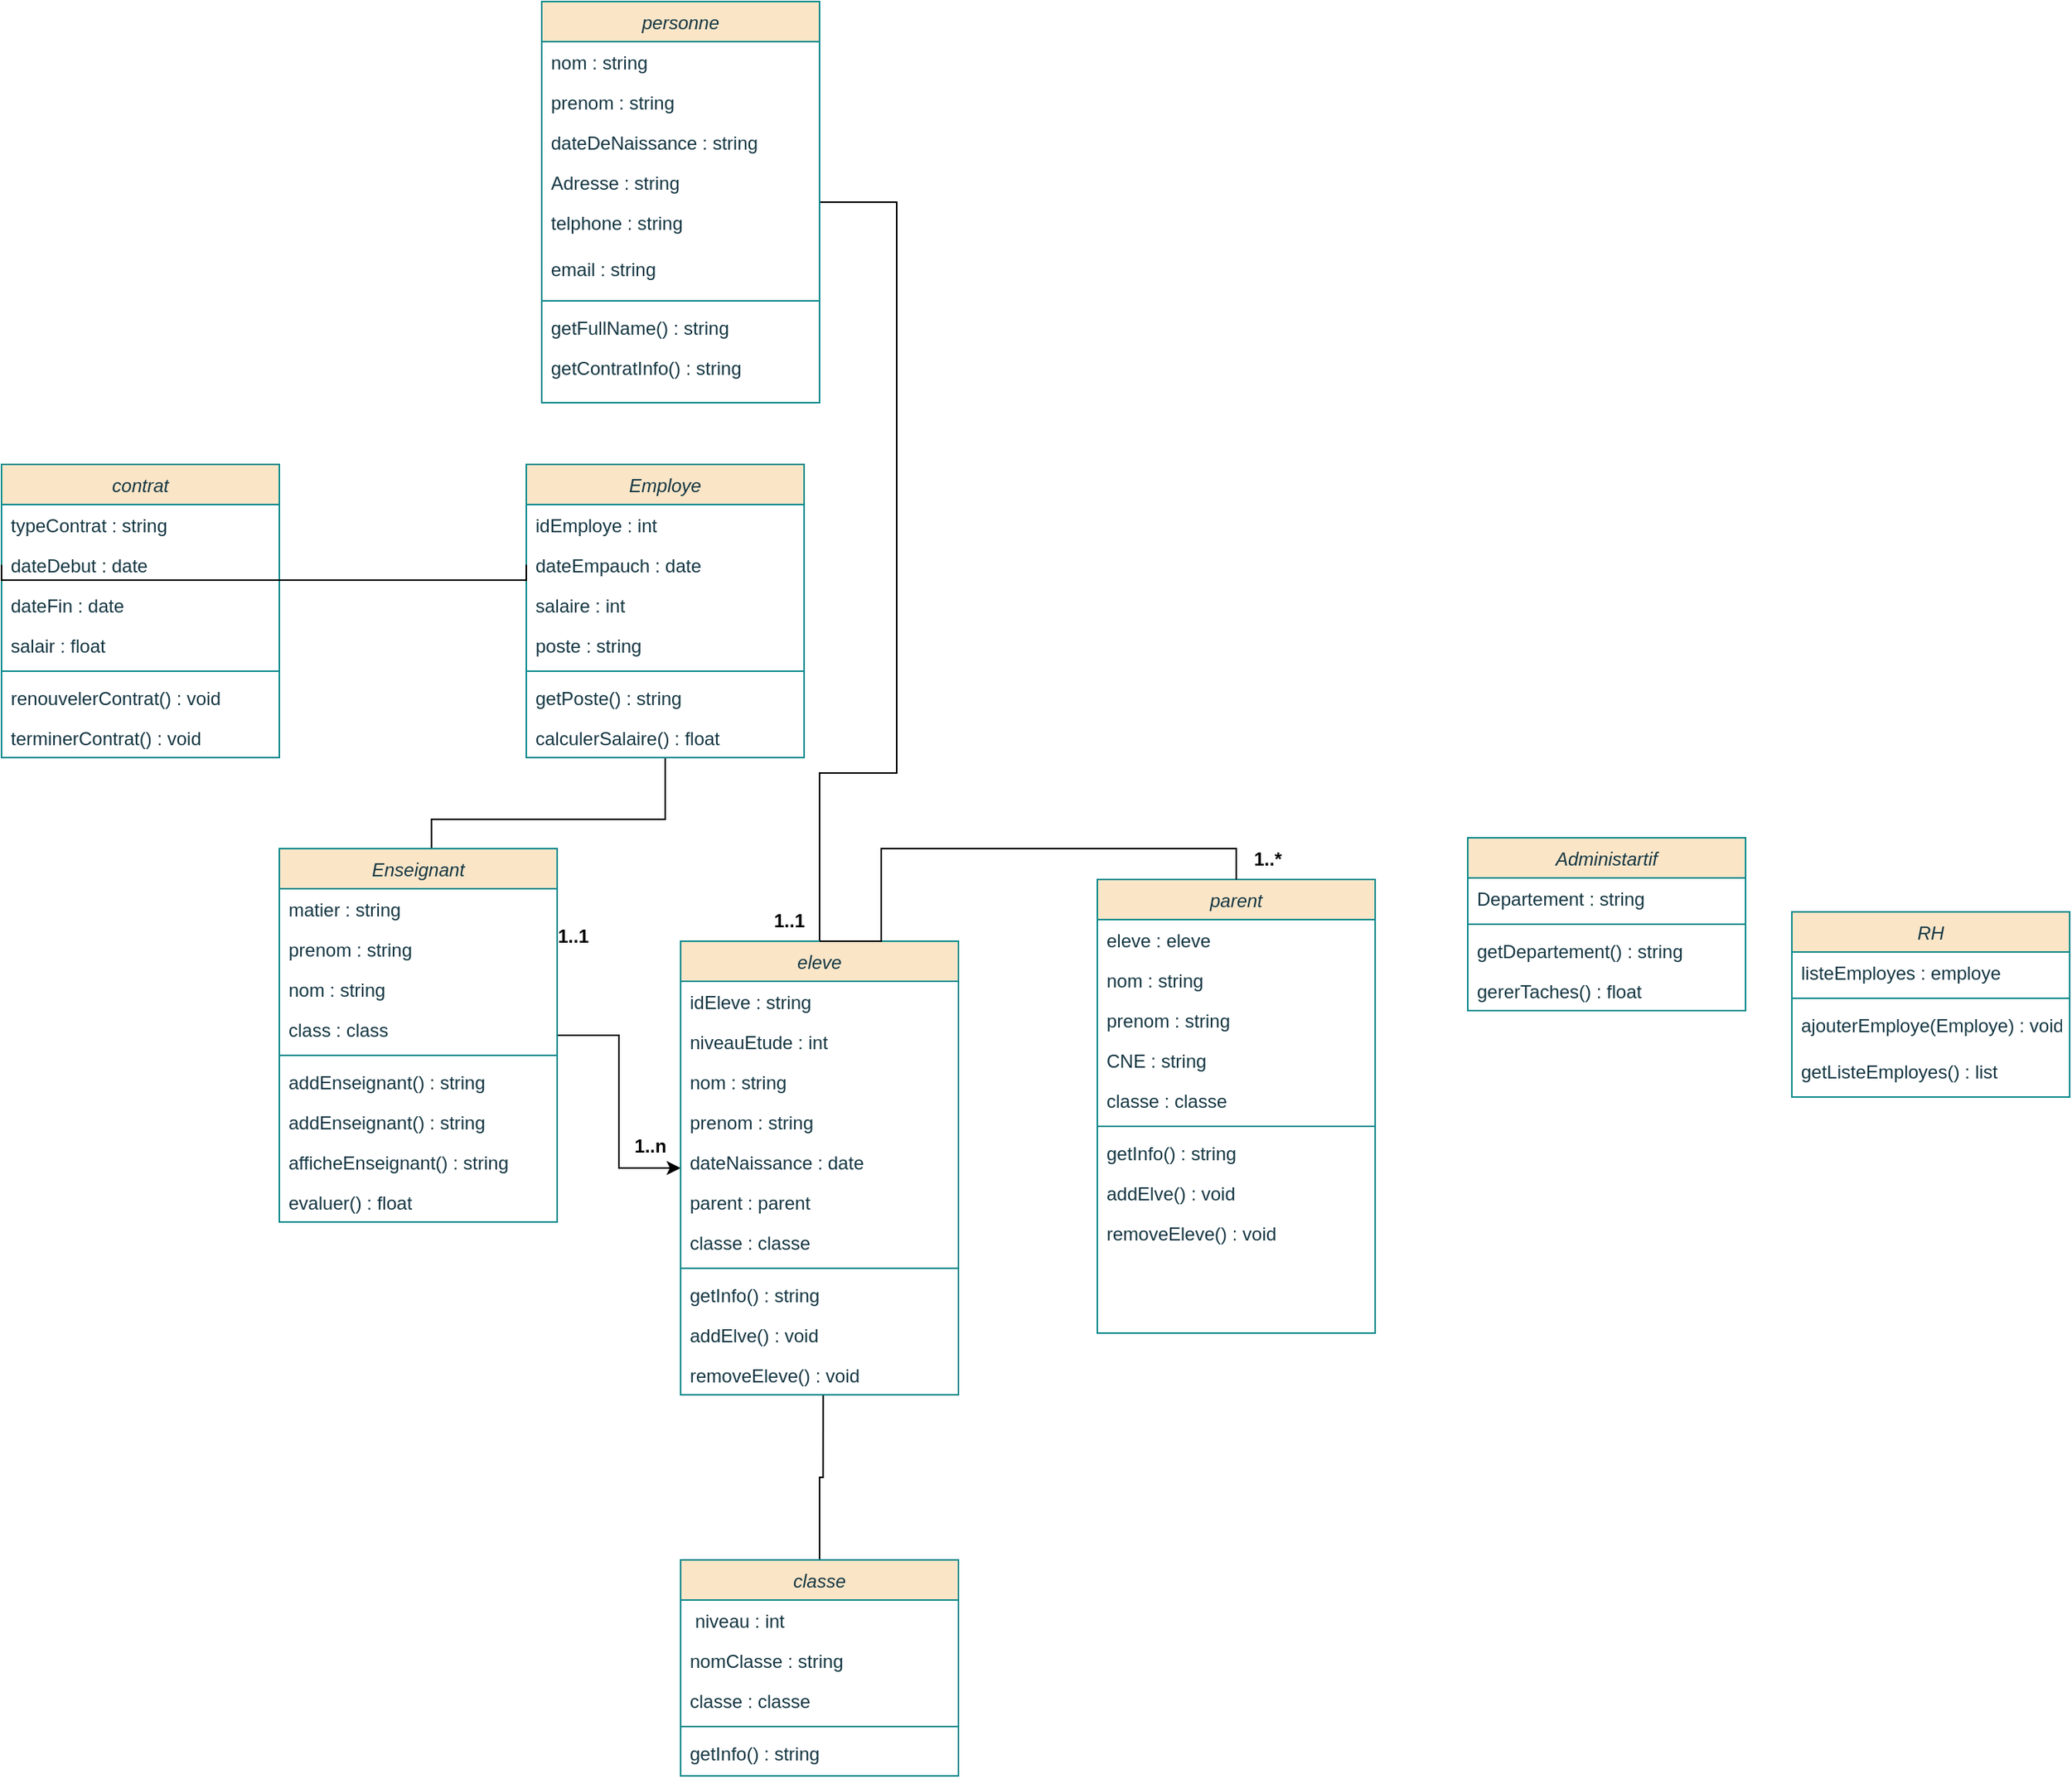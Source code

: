 <mxfile version="24.7.6">
  <diagram id="C5RBs43oDa-KdzZeNtuy" name="Page-1">
    <mxGraphModel dx="7827" dy="3480" grid="1" gridSize="10" guides="1" tooltips="1" connect="1" arrows="1" fold="1" page="1" pageScale="1" pageWidth="827" pageHeight="1169" math="0" shadow="0">
      <root>
        <mxCell id="WIyWlLk6GJQsqaUBKTNV-0" />
        <mxCell id="WIyWlLk6GJQsqaUBKTNV-1" parent="WIyWlLk6GJQsqaUBKTNV-0" />
        <mxCell id="SqWgWXZH5SHeLeCLZV1--11" value="" style="edgeStyle=orthogonalEdgeStyle;rounded=0;orthogonalLoop=1;jettySize=auto;html=1;endArrow=none;endFill=0;" edge="1" parent="WIyWlLk6GJQsqaUBKTNV-1" source="zkfFHV4jXpPFQw0GAbJ--0" target="SqWgWXZH5SHeLeCLZV1--28">
          <mxGeometry relative="1" as="geometry">
            <Array as="points">
              <mxPoint x="500" y="240" />
              <mxPoint x="500" y="610" />
              <mxPoint x="450" y="610" />
            </Array>
          </mxGeometry>
        </mxCell>
        <mxCell id="zkfFHV4jXpPFQw0GAbJ--0" value="personne" style="swimlane;fontStyle=2;align=center;verticalAlign=top;childLayout=stackLayout;horizontal=1;startSize=26;horizontalStack=0;resizeParent=1;resizeLast=0;collapsible=1;marginBottom=0;rounded=0;shadow=0;strokeWidth=1;labelBackgroundColor=none;fillColor=#FAE5C7;strokeColor=#0F8B8D;fontColor=#143642;" parent="WIyWlLk6GJQsqaUBKTNV-1" vertex="1">
          <mxGeometry x="270" y="110" width="180" height="260" as="geometry">
            <mxRectangle x="230" y="140" width="160" height="26" as="alternateBounds" />
          </mxGeometry>
        </mxCell>
        <mxCell id="zkfFHV4jXpPFQw0GAbJ--1" value="nom : string" style="text;align=left;verticalAlign=top;spacingLeft=4;spacingRight=4;overflow=hidden;rotatable=0;points=[[0,0.5],[1,0.5]];portConstraint=eastwest;labelBackgroundColor=none;fontColor=#143642;" parent="zkfFHV4jXpPFQw0GAbJ--0" vertex="1">
          <mxGeometry y="26" width="180" height="26" as="geometry" />
        </mxCell>
        <mxCell id="zkfFHV4jXpPFQw0GAbJ--2" value="prenom : string" style="text;align=left;verticalAlign=top;spacingLeft=4;spacingRight=4;overflow=hidden;rotatable=0;points=[[0,0.5],[1,0.5]];portConstraint=eastwest;rounded=0;shadow=0;html=0;labelBackgroundColor=none;fontColor=#143642;" parent="zkfFHV4jXpPFQw0GAbJ--0" vertex="1">
          <mxGeometry y="52" width="180" height="26" as="geometry" />
        </mxCell>
        <mxCell id="IDytLKYkwwv12LBrDyJo-5" value="dateDeNaissance : string" style="text;align=left;verticalAlign=top;spacingLeft=4;spacingRight=4;overflow=hidden;rotatable=0;points=[[0,0.5],[1,0.5]];portConstraint=eastwest;rounded=0;shadow=0;html=0;labelBackgroundColor=none;fontColor=#143642;" parent="zkfFHV4jXpPFQw0GAbJ--0" vertex="1">
          <mxGeometry y="78" width="180" height="26" as="geometry" />
        </mxCell>
        <mxCell id="zkfFHV4jXpPFQw0GAbJ--3" value="Adresse : string" style="text;align=left;verticalAlign=top;spacingLeft=4;spacingRight=4;overflow=hidden;rotatable=0;points=[[0,0.5],[1,0.5]];portConstraint=eastwest;rounded=0;shadow=0;html=0;labelBackgroundColor=none;fontColor=#143642;" parent="zkfFHV4jXpPFQw0GAbJ--0" vertex="1">
          <mxGeometry y="104" width="180" height="26" as="geometry" />
        </mxCell>
        <mxCell id="IDytLKYkwwv12LBrDyJo-0" value="telphone : string " style="text;align=left;verticalAlign=top;spacingLeft=4;spacingRight=4;overflow=hidden;rotatable=0;points=[[0,0.5],[1,0.5]];portConstraint=eastwest;rounded=0;shadow=0;html=0;labelBackgroundColor=none;fontColor=#143642;" parent="zkfFHV4jXpPFQw0GAbJ--0" vertex="1">
          <mxGeometry y="130" width="180" height="30" as="geometry" />
        </mxCell>
        <mxCell id="IDytLKYkwwv12LBrDyJo-2" value="email : string " style="text;align=left;verticalAlign=top;spacingLeft=4;spacingRight=4;overflow=hidden;rotatable=0;points=[[0,0.5],[1,0.5]];portConstraint=eastwest;rounded=0;shadow=0;html=0;labelBackgroundColor=none;fontColor=#143642;" parent="zkfFHV4jXpPFQw0GAbJ--0" vertex="1">
          <mxGeometry y="160" width="180" height="30" as="geometry" />
        </mxCell>
        <mxCell id="zkfFHV4jXpPFQw0GAbJ--4" value="" style="line;html=1;strokeWidth=1;align=left;verticalAlign=middle;spacingTop=-1;spacingLeft=3;spacingRight=3;rotatable=0;labelPosition=right;points=[];portConstraint=eastwest;labelBackgroundColor=none;fillColor=#FAE5C7;strokeColor=#0F8B8D;fontColor=#143642;" parent="zkfFHV4jXpPFQw0GAbJ--0" vertex="1">
          <mxGeometry y="190" width="180" height="8" as="geometry" />
        </mxCell>
        <mxCell id="IDytLKYkwwv12LBrDyJo-4" value="getFullName() : string" style="text;align=left;verticalAlign=top;spacingLeft=4;spacingRight=4;overflow=hidden;rotatable=0;points=[[0,0.5],[1,0.5]];portConstraint=eastwest;labelBackgroundColor=none;fontColor=#143642;" parent="zkfFHV4jXpPFQw0GAbJ--0" vertex="1">
          <mxGeometry y="198" width="180" height="26" as="geometry" />
        </mxCell>
        <mxCell id="IDytLKYkwwv12LBrDyJo-3" value="getContratInfo() : string" style="text;align=left;verticalAlign=top;spacingLeft=4;spacingRight=4;overflow=hidden;rotatable=0;points=[[0,0.5],[1,0.5]];portConstraint=eastwest;labelBackgroundColor=none;fontColor=#143642;" parent="zkfFHV4jXpPFQw0GAbJ--0" vertex="1">
          <mxGeometry y="224" width="180" height="26" as="geometry" />
        </mxCell>
        <mxCell id="SqWgWXZH5SHeLeCLZV1--20" value="" style="edgeStyle=orthogonalEdgeStyle;rounded=0;orthogonalLoop=1;jettySize=auto;html=1;entryX=0.548;entryY=0.025;entryDx=0;entryDy=0;entryPerimeter=0;endArrow=none;endFill=0;" edge="1" parent="WIyWlLk6GJQsqaUBKTNV-1" source="SqWgWXZH5SHeLeCLZV1--1" target="SqWgWXZH5SHeLeCLZV1--12">
          <mxGeometry relative="1" as="geometry">
            <Array as="points">
              <mxPoint x="350" y="640" />
              <mxPoint x="199" y="640" />
            </Array>
          </mxGeometry>
        </mxCell>
        <mxCell id="SqWgWXZH5SHeLeCLZV1--1" value="Employe" style="swimlane;fontStyle=2;align=center;verticalAlign=top;childLayout=stackLayout;horizontal=1;startSize=26;horizontalStack=0;resizeParent=1;resizeLast=0;collapsible=1;marginBottom=0;rounded=0;shadow=0;strokeWidth=1;labelBackgroundColor=none;fillColor=#FAE5C7;strokeColor=#0F8B8D;fontColor=#143642;" vertex="1" parent="WIyWlLk6GJQsqaUBKTNV-1">
          <mxGeometry x="260" y="410" width="180" height="190" as="geometry">
            <mxRectangle x="230" y="140" width="160" height="26" as="alternateBounds" />
          </mxGeometry>
        </mxCell>
        <mxCell id="SqWgWXZH5SHeLeCLZV1--2" value="idEmploye : int" style="text;align=left;verticalAlign=top;spacingLeft=4;spacingRight=4;overflow=hidden;rotatable=0;points=[[0,0.5],[1,0.5]];portConstraint=eastwest;labelBackgroundColor=none;fontColor=#143642;" vertex="1" parent="SqWgWXZH5SHeLeCLZV1--1">
          <mxGeometry y="26" width="180" height="26" as="geometry" />
        </mxCell>
        <mxCell id="SqWgWXZH5SHeLeCLZV1--3" value="dateEmpauch : date" style="text;align=left;verticalAlign=top;spacingLeft=4;spacingRight=4;overflow=hidden;rotatable=0;points=[[0,0.5],[1,0.5]];portConstraint=eastwest;rounded=0;shadow=0;html=0;labelBackgroundColor=none;fontColor=#143642;" vertex="1" parent="SqWgWXZH5SHeLeCLZV1--1">
          <mxGeometry y="52" width="180" height="26" as="geometry" />
        </mxCell>
        <mxCell id="SqWgWXZH5SHeLeCLZV1--4" value="salaire : int" style="text;align=left;verticalAlign=top;spacingLeft=4;spacingRight=4;overflow=hidden;rotatable=0;points=[[0,0.5],[1,0.5]];portConstraint=eastwest;rounded=0;shadow=0;html=0;labelBackgroundColor=none;fontColor=#143642;" vertex="1" parent="SqWgWXZH5SHeLeCLZV1--1">
          <mxGeometry y="78" width="180" height="26" as="geometry" />
        </mxCell>
        <mxCell id="SqWgWXZH5SHeLeCLZV1--5" value="poste : string" style="text;align=left;verticalAlign=top;spacingLeft=4;spacingRight=4;overflow=hidden;rotatable=0;points=[[0,0.5],[1,0.5]];portConstraint=eastwest;rounded=0;shadow=0;html=0;labelBackgroundColor=none;fontColor=#143642;" vertex="1" parent="SqWgWXZH5SHeLeCLZV1--1">
          <mxGeometry y="104" width="180" height="26" as="geometry" />
        </mxCell>
        <mxCell id="SqWgWXZH5SHeLeCLZV1--8" value="" style="line;html=1;strokeWidth=1;align=left;verticalAlign=middle;spacingTop=-1;spacingLeft=3;spacingRight=3;rotatable=0;labelPosition=right;points=[];portConstraint=eastwest;labelBackgroundColor=none;fillColor=#FAE5C7;strokeColor=#0F8B8D;fontColor=#143642;" vertex="1" parent="SqWgWXZH5SHeLeCLZV1--1">
          <mxGeometry y="130" width="180" height="8" as="geometry" />
        </mxCell>
        <mxCell id="SqWgWXZH5SHeLeCLZV1--9" value="getPoste() : string" style="text;align=left;verticalAlign=top;spacingLeft=4;spacingRight=4;overflow=hidden;rotatable=0;points=[[0,0.5],[1,0.5]];portConstraint=eastwest;labelBackgroundColor=none;fontColor=#143642;" vertex="1" parent="SqWgWXZH5SHeLeCLZV1--1">
          <mxGeometry y="138" width="180" height="26" as="geometry" />
        </mxCell>
        <mxCell id="SqWgWXZH5SHeLeCLZV1--10" value="calculerSalaire() : float" style="text;align=left;verticalAlign=top;spacingLeft=4;spacingRight=4;overflow=hidden;rotatable=0;points=[[0,0.5],[1,0.5]];portConstraint=eastwest;labelBackgroundColor=none;fontColor=#143642;" vertex="1" parent="SqWgWXZH5SHeLeCLZV1--1">
          <mxGeometry y="164" width="180" height="26" as="geometry" />
        </mxCell>
        <mxCell id="SqWgWXZH5SHeLeCLZV1--85" style="edgeStyle=orthogonalEdgeStyle;rounded=0;orthogonalLoop=1;jettySize=auto;html=1;" edge="1" parent="WIyWlLk6GJQsqaUBKTNV-1" source="SqWgWXZH5SHeLeCLZV1--12" target="SqWgWXZH5SHeLeCLZV1--28">
          <mxGeometry relative="1" as="geometry" />
        </mxCell>
        <mxCell id="SqWgWXZH5SHeLeCLZV1--12" value="Enseignant" style="swimlane;fontStyle=2;align=center;verticalAlign=top;childLayout=stackLayout;horizontal=1;startSize=26;horizontalStack=0;resizeParent=1;resizeLast=0;collapsible=1;marginBottom=0;rounded=0;shadow=0;strokeWidth=1;labelBackgroundColor=none;fillColor=#FAE5C7;strokeColor=#0F8B8D;fontColor=#143642;" vertex="1" parent="WIyWlLk6GJQsqaUBKTNV-1">
          <mxGeometry x="100" y="659" width="180" height="242" as="geometry">
            <mxRectangle x="230" y="140" width="160" height="26" as="alternateBounds" />
          </mxGeometry>
        </mxCell>
        <mxCell id="SqWgWXZH5SHeLeCLZV1--15" value="matier : string" style="text;align=left;verticalAlign=top;spacingLeft=4;spacingRight=4;overflow=hidden;rotatable=0;points=[[0,0.5],[1,0.5]];portConstraint=eastwest;rounded=0;shadow=0;html=0;labelBackgroundColor=none;fontColor=#143642;" vertex="1" parent="SqWgWXZH5SHeLeCLZV1--12">
          <mxGeometry y="26" width="180" height="26" as="geometry" />
        </mxCell>
        <mxCell id="SqWgWXZH5SHeLeCLZV1--93" value="prenom : string" style="text;align=left;verticalAlign=top;spacingLeft=4;spacingRight=4;overflow=hidden;rotatable=0;points=[[0,0.5],[1,0.5]];portConstraint=eastwest;rounded=0;shadow=0;html=0;labelBackgroundColor=none;fontColor=#143642;" vertex="1" parent="SqWgWXZH5SHeLeCLZV1--12">
          <mxGeometry y="52" width="180" height="26" as="geometry" />
        </mxCell>
        <mxCell id="SqWgWXZH5SHeLeCLZV1--92" value="nom : string" style="text;align=left;verticalAlign=top;spacingLeft=4;spacingRight=4;overflow=hidden;rotatable=0;points=[[0,0.5],[1,0.5]];portConstraint=eastwest;rounded=0;shadow=0;html=0;labelBackgroundColor=none;fontColor=#143642;" vertex="1" parent="SqWgWXZH5SHeLeCLZV1--12">
          <mxGeometry y="78" width="180" height="26" as="geometry" />
        </mxCell>
        <mxCell id="SqWgWXZH5SHeLeCLZV1--16" value="class : class" style="text;align=left;verticalAlign=top;spacingLeft=4;spacingRight=4;overflow=hidden;rotatable=0;points=[[0,0.5],[1,0.5]];portConstraint=eastwest;rounded=0;shadow=0;html=0;labelBackgroundColor=none;fontColor=#143642;" vertex="1" parent="SqWgWXZH5SHeLeCLZV1--12">
          <mxGeometry y="104" width="180" height="26" as="geometry" />
        </mxCell>
        <mxCell id="SqWgWXZH5SHeLeCLZV1--17" value="" style="line;html=1;strokeWidth=1;align=left;verticalAlign=middle;spacingTop=-1;spacingLeft=3;spacingRight=3;rotatable=0;labelPosition=right;points=[];portConstraint=eastwest;labelBackgroundColor=none;fillColor=#FAE5C7;strokeColor=#0F8B8D;fontColor=#143642;" vertex="1" parent="SqWgWXZH5SHeLeCLZV1--12">
          <mxGeometry y="130" width="180" height="8" as="geometry" />
        </mxCell>
        <mxCell id="SqWgWXZH5SHeLeCLZV1--89" value="addEnseignant() : string" style="text;align=left;verticalAlign=top;spacingLeft=4;spacingRight=4;overflow=hidden;rotatable=0;points=[[0,0.5],[1,0.5]];portConstraint=eastwest;labelBackgroundColor=none;fontColor=#143642;" vertex="1" parent="SqWgWXZH5SHeLeCLZV1--12">
          <mxGeometry y="138" width="180" height="26" as="geometry" />
        </mxCell>
        <mxCell id="SqWgWXZH5SHeLeCLZV1--91" value="addEnseignant() : string" style="text;align=left;verticalAlign=top;spacingLeft=4;spacingRight=4;overflow=hidden;rotatable=0;points=[[0,0.5],[1,0.5]];portConstraint=eastwest;labelBackgroundColor=none;fontColor=#143642;" vertex="1" parent="SqWgWXZH5SHeLeCLZV1--12">
          <mxGeometry y="164" width="180" height="26" as="geometry" />
        </mxCell>
        <mxCell id="SqWgWXZH5SHeLeCLZV1--90" value="afficheEnseignant() : string" style="text;align=left;verticalAlign=top;spacingLeft=4;spacingRight=4;overflow=hidden;rotatable=0;points=[[0,0.5],[1,0.5]];portConstraint=eastwest;labelBackgroundColor=none;fontColor=#143642;" vertex="1" parent="SqWgWXZH5SHeLeCLZV1--12">
          <mxGeometry y="190" width="180" height="26" as="geometry" />
        </mxCell>
        <mxCell id="SqWgWXZH5SHeLeCLZV1--19" value="evaluer() : float" style="text;align=left;verticalAlign=top;spacingLeft=4;spacingRight=4;overflow=hidden;rotatable=0;points=[[0,0.5],[1,0.5]];portConstraint=eastwest;labelBackgroundColor=none;fontColor=#143642;" vertex="1" parent="SqWgWXZH5SHeLeCLZV1--12">
          <mxGeometry y="216" width="180" height="26" as="geometry" />
        </mxCell>
        <mxCell id="SqWgWXZH5SHeLeCLZV1--21" value="Administartif" style="swimlane;fontStyle=2;align=center;verticalAlign=top;childLayout=stackLayout;horizontal=1;startSize=26;horizontalStack=0;resizeParent=1;resizeLast=0;collapsible=1;marginBottom=0;rounded=0;shadow=0;strokeWidth=1;labelBackgroundColor=none;fillColor=#FAE5C7;strokeColor=#0F8B8D;fontColor=#143642;" vertex="1" parent="WIyWlLk6GJQsqaUBKTNV-1">
          <mxGeometry x="870" y="652" width="180" height="112" as="geometry">
            <mxRectangle x="230" y="140" width="160" height="26" as="alternateBounds" />
          </mxGeometry>
        </mxCell>
        <mxCell id="SqWgWXZH5SHeLeCLZV1--22" value="Departement : string" style="text;align=left;verticalAlign=top;spacingLeft=4;spacingRight=4;overflow=hidden;rotatable=0;points=[[0,0.5],[1,0.5]];portConstraint=eastwest;rounded=0;shadow=0;html=0;labelBackgroundColor=none;fontColor=#143642;" vertex="1" parent="SqWgWXZH5SHeLeCLZV1--21">
          <mxGeometry y="26" width="180" height="26" as="geometry" />
        </mxCell>
        <mxCell id="SqWgWXZH5SHeLeCLZV1--24" value="" style="line;html=1;strokeWidth=1;align=left;verticalAlign=middle;spacingTop=-1;spacingLeft=3;spacingRight=3;rotatable=0;labelPosition=right;points=[];portConstraint=eastwest;labelBackgroundColor=none;fillColor=#FAE5C7;strokeColor=#0F8B8D;fontColor=#143642;" vertex="1" parent="SqWgWXZH5SHeLeCLZV1--21">
          <mxGeometry y="52" width="180" height="8" as="geometry" />
        </mxCell>
        <mxCell id="SqWgWXZH5SHeLeCLZV1--25" value="getDepartement() : string" style="text;align=left;verticalAlign=top;spacingLeft=4;spacingRight=4;overflow=hidden;rotatable=0;points=[[0,0.5],[1,0.5]];portConstraint=eastwest;labelBackgroundColor=none;fontColor=#143642;" vertex="1" parent="SqWgWXZH5SHeLeCLZV1--21">
          <mxGeometry y="60" width="180" height="26" as="geometry" />
        </mxCell>
        <mxCell id="SqWgWXZH5SHeLeCLZV1--26" value="gererTaches() : float" style="text;align=left;verticalAlign=top;spacingLeft=4;spacingRight=4;overflow=hidden;rotatable=0;points=[[0,0.5],[1,0.5]];portConstraint=eastwest;labelBackgroundColor=none;fontColor=#143642;" vertex="1" parent="SqWgWXZH5SHeLeCLZV1--21">
          <mxGeometry y="86" width="180" height="26" as="geometry" />
        </mxCell>
        <mxCell id="SqWgWXZH5SHeLeCLZV1--28" value="eleve" style="swimlane;fontStyle=2;align=center;verticalAlign=top;childLayout=stackLayout;horizontal=1;startSize=26;horizontalStack=0;resizeParent=1;resizeLast=0;collapsible=1;marginBottom=0;rounded=0;shadow=0;strokeWidth=1;labelBackgroundColor=none;fillColor=#FAE5C7;strokeColor=#0F8B8D;fontColor=#143642;" vertex="1" parent="WIyWlLk6GJQsqaUBKTNV-1">
          <mxGeometry x="360" y="719" width="180" height="294" as="geometry">
            <mxRectangle x="230" y="140" width="160" height="26" as="alternateBounds" />
          </mxGeometry>
        </mxCell>
        <mxCell id="SqWgWXZH5SHeLeCLZV1--29" value="idEleve : string" style="text;align=left;verticalAlign=top;spacingLeft=4;spacingRight=4;overflow=hidden;rotatable=0;points=[[0,0.5],[1,0.5]];portConstraint=eastwest;rounded=0;shadow=0;html=0;labelBackgroundColor=none;fontColor=#143642;" vertex="1" parent="SqWgWXZH5SHeLeCLZV1--28">
          <mxGeometry y="26" width="180" height="26" as="geometry" />
        </mxCell>
        <mxCell id="SqWgWXZH5SHeLeCLZV1--30" value="niveauEtude : int    " style="text;align=left;verticalAlign=top;spacingLeft=4;spacingRight=4;overflow=hidden;rotatable=0;points=[[0,0.5],[1,0.5]];portConstraint=eastwest;rounded=0;shadow=0;html=0;labelBackgroundColor=none;fontColor=#143642;" vertex="1" parent="SqWgWXZH5SHeLeCLZV1--28">
          <mxGeometry y="52" width="180" height="26" as="geometry" />
        </mxCell>
        <mxCell id="SqWgWXZH5SHeLeCLZV1--41" value="nom : string" style="text;align=left;verticalAlign=top;spacingLeft=4;spacingRight=4;overflow=hidden;rotatable=0;points=[[0,0.5],[1,0.5]];portConstraint=eastwest;rounded=0;shadow=0;html=0;labelBackgroundColor=none;fontColor=#143642;" vertex="1" parent="SqWgWXZH5SHeLeCLZV1--28">
          <mxGeometry y="78" width="180" height="26" as="geometry" />
        </mxCell>
        <mxCell id="SqWgWXZH5SHeLeCLZV1--43" value="prenom : string" style="text;align=left;verticalAlign=top;spacingLeft=4;spacingRight=4;overflow=hidden;rotatable=0;points=[[0,0.5],[1,0.5]];portConstraint=eastwest;rounded=0;shadow=0;html=0;labelBackgroundColor=none;fontColor=#143642;" vertex="1" parent="SqWgWXZH5SHeLeCLZV1--28">
          <mxGeometry y="104" width="180" height="26" as="geometry" />
        </mxCell>
        <mxCell id="SqWgWXZH5SHeLeCLZV1--42" value="dateNaissance : date " style="text;align=left;verticalAlign=top;spacingLeft=4;spacingRight=4;overflow=hidden;rotatable=0;points=[[0,0.5],[1,0.5]];portConstraint=eastwest;rounded=0;shadow=0;html=0;labelBackgroundColor=none;fontColor=#143642;" vertex="1" parent="SqWgWXZH5SHeLeCLZV1--28">
          <mxGeometry y="130" width="180" height="26" as="geometry" />
        </mxCell>
        <mxCell id="SqWgWXZH5SHeLeCLZV1--44" value="parent : parent " style="text;align=left;verticalAlign=top;spacingLeft=4;spacingRight=4;overflow=hidden;rotatable=0;points=[[0,0.5],[1,0.5]];portConstraint=eastwest;rounded=0;shadow=0;html=0;labelBackgroundColor=none;fontColor=#143642;" vertex="1" parent="SqWgWXZH5SHeLeCLZV1--28">
          <mxGeometry y="156" width="180" height="26" as="geometry" />
        </mxCell>
        <mxCell id="SqWgWXZH5SHeLeCLZV1--34" value="classe : classe   " style="text;align=left;verticalAlign=top;spacingLeft=4;spacingRight=4;overflow=hidden;rotatable=0;points=[[0,0.5],[1,0.5]];portConstraint=eastwest;rounded=0;shadow=0;html=0;labelBackgroundColor=none;fontColor=#143642;" vertex="1" parent="SqWgWXZH5SHeLeCLZV1--28">
          <mxGeometry y="182" width="180" height="26" as="geometry" />
        </mxCell>
        <mxCell id="SqWgWXZH5SHeLeCLZV1--31" value="" style="line;html=1;strokeWidth=1;align=left;verticalAlign=middle;spacingTop=-1;spacingLeft=3;spacingRight=3;rotatable=0;labelPosition=right;points=[];portConstraint=eastwest;labelBackgroundColor=none;fillColor=#FAE5C7;strokeColor=#0F8B8D;fontColor=#143642;" vertex="1" parent="SqWgWXZH5SHeLeCLZV1--28">
          <mxGeometry y="208" width="180" height="8" as="geometry" />
        </mxCell>
        <mxCell id="SqWgWXZH5SHeLeCLZV1--45" value="getInfo() : string" style="text;align=left;verticalAlign=top;spacingLeft=4;spacingRight=4;overflow=hidden;rotatable=0;points=[[0,0.5],[1,0.5]];portConstraint=eastwest;labelBackgroundColor=none;fontColor=#143642;" vertex="1" parent="SqWgWXZH5SHeLeCLZV1--28">
          <mxGeometry y="216" width="180" height="26" as="geometry" />
        </mxCell>
        <mxCell id="SqWgWXZH5SHeLeCLZV1--46" value="addElve() : void" style="text;align=left;verticalAlign=top;spacingLeft=4;spacingRight=4;overflow=hidden;rotatable=0;points=[[0,0.5],[1,0.5]];portConstraint=eastwest;labelBackgroundColor=none;fontColor=#143642;" vertex="1" parent="SqWgWXZH5SHeLeCLZV1--28">
          <mxGeometry y="242" width="180" height="26" as="geometry" />
        </mxCell>
        <mxCell id="SqWgWXZH5SHeLeCLZV1--32" value="removeEleve() : void" style="text;align=left;verticalAlign=top;spacingLeft=4;spacingRight=4;overflow=hidden;rotatable=0;points=[[0,0.5],[1,0.5]];portConstraint=eastwest;labelBackgroundColor=none;fontColor=#143642;" vertex="1" parent="SqWgWXZH5SHeLeCLZV1--28">
          <mxGeometry y="268" width="180" height="26" as="geometry" />
        </mxCell>
        <mxCell id="SqWgWXZH5SHeLeCLZV1--88" value="" style="edgeStyle=orthogonalEdgeStyle;rounded=0;orthogonalLoop=1;jettySize=auto;html=1;entryX=0.513;entryY=1.013;entryDx=0;entryDy=0;entryPerimeter=0;endArrow=none;endFill=0;" edge="1" parent="WIyWlLk6GJQsqaUBKTNV-1" source="SqWgWXZH5SHeLeCLZV1--35" target="SqWgWXZH5SHeLeCLZV1--32">
          <mxGeometry relative="1" as="geometry" />
        </mxCell>
        <mxCell id="SqWgWXZH5SHeLeCLZV1--35" value="classe" style="swimlane;fontStyle=2;align=center;verticalAlign=top;childLayout=stackLayout;horizontal=1;startSize=26;horizontalStack=0;resizeParent=1;resizeLast=0;collapsible=1;marginBottom=0;rounded=0;shadow=0;strokeWidth=1;labelBackgroundColor=none;fillColor=#FAE5C7;strokeColor=#0F8B8D;fontColor=#143642;" vertex="1" parent="WIyWlLk6GJQsqaUBKTNV-1">
          <mxGeometry x="360" y="1120" width="180" height="140" as="geometry">
            <mxRectangle x="230" y="140" width="160" height="26" as="alternateBounds" />
          </mxGeometry>
        </mxCell>
        <mxCell id="SqWgWXZH5SHeLeCLZV1--37" value=" niveau : int    " style="text;align=left;verticalAlign=top;spacingLeft=4;spacingRight=4;overflow=hidden;rotatable=0;points=[[0,0.5],[1,0.5]];portConstraint=eastwest;rounded=0;shadow=0;html=0;labelBackgroundColor=none;fontColor=#143642;" vertex="1" parent="SqWgWXZH5SHeLeCLZV1--35">
          <mxGeometry y="26" width="180" height="26" as="geometry" />
        </mxCell>
        <mxCell id="SqWgWXZH5SHeLeCLZV1--36" value="nomClasse : string" style="text;align=left;verticalAlign=top;spacingLeft=4;spacingRight=4;overflow=hidden;rotatable=0;points=[[0,0.5],[1,0.5]];portConstraint=eastwest;rounded=0;shadow=0;html=0;labelBackgroundColor=none;fontColor=#143642;" vertex="1" parent="SqWgWXZH5SHeLeCLZV1--35">
          <mxGeometry y="52" width="180" height="26" as="geometry" />
        </mxCell>
        <mxCell id="SqWgWXZH5SHeLeCLZV1--38" value="classe : classe   " style="text;align=left;verticalAlign=top;spacingLeft=4;spacingRight=4;overflow=hidden;rotatable=0;points=[[0,0.5],[1,0.5]];portConstraint=eastwest;rounded=0;shadow=0;html=0;labelBackgroundColor=none;fontColor=#143642;" vertex="1" parent="SqWgWXZH5SHeLeCLZV1--35">
          <mxGeometry y="78" width="180" height="26" as="geometry" />
        </mxCell>
        <mxCell id="SqWgWXZH5SHeLeCLZV1--39" value="" style="line;html=1;strokeWidth=1;align=left;verticalAlign=middle;spacingTop=-1;spacingLeft=3;spacingRight=3;rotatable=0;labelPosition=right;points=[];portConstraint=eastwest;labelBackgroundColor=none;fillColor=#FAE5C7;strokeColor=#0F8B8D;fontColor=#143642;" vertex="1" parent="SqWgWXZH5SHeLeCLZV1--35">
          <mxGeometry y="104" width="180" height="8" as="geometry" />
        </mxCell>
        <mxCell id="SqWgWXZH5SHeLeCLZV1--40" value="getInfo() : string" style="text;align=left;verticalAlign=top;spacingLeft=4;spacingRight=4;overflow=hidden;rotatable=0;points=[[0,0.5],[1,0.5]];portConstraint=eastwest;labelBackgroundColor=none;fontColor=#143642;" vertex="1" parent="SqWgWXZH5SHeLeCLZV1--35">
          <mxGeometry y="112" width="180" height="26" as="geometry" />
        </mxCell>
        <mxCell id="SqWgWXZH5SHeLeCLZV1--47" value="parent" style="swimlane;fontStyle=2;align=center;verticalAlign=top;childLayout=stackLayout;horizontal=1;startSize=26;horizontalStack=0;resizeParent=1;resizeLast=0;collapsible=1;marginBottom=0;rounded=0;shadow=0;strokeWidth=1;labelBackgroundColor=none;fillColor=#FAE5C7;strokeColor=#0F8B8D;fontColor=#143642;" vertex="1" parent="WIyWlLk6GJQsqaUBKTNV-1">
          <mxGeometry x="630" y="679" width="180" height="294" as="geometry">
            <mxRectangle x="230" y="140" width="160" height="26" as="alternateBounds" />
          </mxGeometry>
        </mxCell>
        <mxCell id="SqWgWXZH5SHeLeCLZV1--48" value="eleve : eleve" style="text;align=left;verticalAlign=top;spacingLeft=4;spacingRight=4;overflow=hidden;rotatable=0;points=[[0,0.5],[1,0.5]];portConstraint=eastwest;rounded=0;shadow=0;html=0;labelBackgroundColor=none;fontColor=#143642;" vertex="1" parent="SqWgWXZH5SHeLeCLZV1--47">
          <mxGeometry y="26" width="180" height="26" as="geometry" />
        </mxCell>
        <mxCell id="SqWgWXZH5SHeLeCLZV1--50" value="nom : string" style="text;align=left;verticalAlign=top;spacingLeft=4;spacingRight=4;overflow=hidden;rotatable=0;points=[[0,0.5],[1,0.5]];portConstraint=eastwest;rounded=0;shadow=0;html=0;labelBackgroundColor=none;fontColor=#143642;" vertex="1" parent="SqWgWXZH5SHeLeCLZV1--47">
          <mxGeometry y="52" width="180" height="26" as="geometry" />
        </mxCell>
        <mxCell id="SqWgWXZH5SHeLeCLZV1--51" value="prenom : string" style="text;align=left;verticalAlign=top;spacingLeft=4;spacingRight=4;overflow=hidden;rotatable=0;points=[[0,0.5],[1,0.5]];portConstraint=eastwest;rounded=0;shadow=0;html=0;labelBackgroundColor=none;fontColor=#143642;" vertex="1" parent="SqWgWXZH5SHeLeCLZV1--47">
          <mxGeometry y="78" width="180" height="26" as="geometry" />
        </mxCell>
        <mxCell id="SqWgWXZH5SHeLeCLZV1--52" value="CNE : string" style="text;align=left;verticalAlign=top;spacingLeft=4;spacingRight=4;overflow=hidden;rotatable=0;points=[[0,0.5],[1,0.5]];portConstraint=eastwest;rounded=0;shadow=0;html=0;labelBackgroundColor=none;fontColor=#143642;" vertex="1" parent="SqWgWXZH5SHeLeCLZV1--47">
          <mxGeometry y="104" width="180" height="26" as="geometry" />
        </mxCell>
        <mxCell id="SqWgWXZH5SHeLeCLZV1--54" value="classe : classe   " style="text;align=left;verticalAlign=top;spacingLeft=4;spacingRight=4;overflow=hidden;rotatable=0;points=[[0,0.5],[1,0.5]];portConstraint=eastwest;rounded=0;shadow=0;html=0;labelBackgroundColor=none;fontColor=#143642;" vertex="1" parent="SqWgWXZH5SHeLeCLZV1--47">
          <mxGeometry y="130" width="180" height="26" as="geometry" />
        </mxCell>
        <mxCell id="SqWgWXZH5SHeLeCLZV1--55" value="" style="line;html=1;strokeWidth=1;align=left;verticalAlign=middle;spacingTop=-1;spacingLeft=3;spacingRight=3;rotatable=0;labelPosition=right;points=[];portConstraint=eastwest;labelBackgroundColor=none;fillColor=#FAE5C7;strokeColor=#0F8B8D;fontColor=#143642;" vertex="1" parent="SqWgWXZH5SHeLeCLZV1--47">
          <mxGeometry y="156" width="180" height="8" as="geometry" />
        </mxCell>
        <mxCell id="SqWgWXZH5SHeLeCLZV1--56" value="getInfo() : string" style="text;align=left;verticalAlign=top;spacingLeft=4;spacingRight=4;overflow=hidden;rotatable=0;points=[[0,0.5],[1,0.5]];portConstraint=eastwest;labelBackgroundColor=none;fontColor=#143642;" vertex="1" parent="SqWgWXZH5SHeLeCLZV1--47">
          <mxGeometry y="164" width="180" height="26" as="geometry" />
        </mxCell>
        <mxCell id="SqWgWXZH5SHeLeCLZV1--57" value="addElve() : void" style="text;align=left;verticalAlign=top;spacingLeft=4;spacingRight=4;overflow=hidden;rotatable=0;points=[[0,0.5],[1,0.5]];portConstraint=eastwest;labelBackgroundColor=none;fontColor=#143642;" vertex="1" parent="SqWgWXZH5SHeLeCLZV1--47">
          <mxGeometry y="190" width="180" height="26" as="geometry" />
        </mxCell>
        <mxCell id="SqWgWXZH5SHeLeCLZV1--58" value="removeEleve() : void" style="text;align=left;verticalAlign=top;spacingLeft=4;spacingRight=4;overflow=hidden;rotatable=0;points=[[0,0.5],[1,0.5]];portConstraint=eastwest;labelBackgroundColor=none;fontColor=#143642;" vertex="1" parent="SqWgWXZH5SHeLeCLZV1--47">
          <mxGeometry y="216" width="180" height="26" as="geometry" />
        </mxCell>
        <mxCell id="SqWgWXZH5SHeLeCLZV1--59" value="RH" style="swimlane;fontStyle=2;align=center;verticalAlign=top;childLayout=stackLayout;horizontal=1;startSize=26;horizontalStack=0;resizeParent=1;resizeLast=0;collapsible=1;marginBottom=0;rounded=0;shadow=0;strokeWidth=1;labelBackgroundColor=none;fillColor=#FAE5C7;strokeColor=#0F8B8D;fontColor=#143642;" vertex="1" parent="WIyWlLk6GJQsqaUBKTNV-1">
          <mxGeometry x="1080" y="700" width="180" height="120" as="geometry">
            <mxRectangle x="230" y="140" width="160" height="26" as="alternateBounds" />
          </mxGeometry>
        </mxCell>
        <mxCell id="SqWgWXZH5SHeLeCLZV1--60" value="listeEmployes : employe" style="text;align=left;verticalAlign=top;spacingLeft=4;spacingRight=4;overflow=hidden;rotatable=0;points=[[0,0.5],[1,0.5]];portConstraint=eastwest;rounded=0;shadow=0;html=0;labelBackgroundColor=none;fontColor=#143642;" vertex="1" parent="SqWgWXZH5SHeLeCLZV1--59">
          <mxGeometry y="26" width="180" height="26" as="geometry" />
        </mxCell>
        <mxCell id="SqWgWXZH5SHeLeCLZV1--63" value="" style="line;html=1;strokeWidth=1;align=left;verticalAlign=middle;spacingTop=-1;spacingLeft=3;spacingRight=3;rotatable=0;labelPosition=right;points=[];portConstraint=eastwest;labelBackgroundColor=none;fillColor=#FAE5C7;strokeColor=#0F8B8D;fontColor=#143642;" vertex="1" parent="SqWgWXZH5SHeLeCLZV1--59">
          <mxGeometry y="52" width="180" height="8" as="geometry" />
        </mxCell>
        <mxCell id="SqWgWXZH5SHeLeCLZV1--66" value="ajouterEmploye(Employe) : void   &#xa;" style="text;align=left;verticalAlign=top;spacingLeft=4;spacingRight=4;overflow=hidden;rotatable=0;points=[[0,0.5],[1,0.5]];portConstraint=eastwest;labelBackgroundColor=none;fontColor=#143642;" vertex="1" parent="SqWgWXZH5SHeLeCLZV1--59">
          <mxGeometry y="60" width="180" height="30" as="geometry" />
        </mxCell>
        <mxCell id="SqWgWXZH5SHeLeCLZV1--75" value="getListeEmployes() : list&#xa;" style="text;align=left;verticalAlign=top;spacingLeft=4;spacingRight=4;overflow=hidden;rotatable=0;points=[[0,0.5],[1,0.5]];portConstraint=eastwest;labelBackgroundColor=none;fontColor=#143642;" vertex="1" parent="SqWgWXZH5SHeLeCLZV1--59">
          <mxGeometry y="90" width="180" height="30" as="geometry" />
        </mxCell>
        <mxCell id="SqWgWXZH5SHeLeCLZV1--67" value="contrat" style="swimlane;fontStyle=2;align=center;verticalAlign=top;childLayout=stackLayout;horizontal=1;startSize=26;horizontalStack=0;resizeParent=1;resizeLast=0;collapsible=1;marginBottom=0;rounded=0;shadow=0;strokeWidth=1;labelBackgroundColor=none;fillColor=#FAE5C7;strokeColor=#0F8B8D;fontColor=#143642;" vertex="1" parent="WIyWlLk6GJQsqaUBKTNV-1">
          <mxGeometry x="-80" y="410" width="180" height="190" as="geometry">
            <mxRectangle x="230" y="140" width="160" height="26" as="alternateBounds" />
          </mxGeometry>
        </mxCell>
        <mxCell id="SqWgWXZH5SHeLeCLZV1--68" value="typeContrat : string" style="text;align=left;verticalAlign=top;spacingLeft=4;spacingRight=4;overflow=hidden;rotatable=0;points=[[0,0.5],[1,0.5]];portConstraint=eastwest;rounded=0;shadow=0;html=0;labelBackgroundColor=none;fontColor=#143642;" vertex="1" parent="SqWgWXZH5SHeLeCLZV1--67">
          <mxGeometry y="26" width="180" height="26" as="geometry" />
        </mxCell>
        <mxCell id="SqWgWXZH5SHeLeCLZV1--69" value="dateDebut : date" style="text;align=left;verticalAlign=top;spacingLeft=4;spacingRight=4;overflow=hidden;rotatable=0;points=[[0,0.5],[1,0.5]];portConstraint=eastwest;rounded=0;shadow=0;html=0;labelBackgroundColor=none;fontColor=#143642;" vertex="1" parent="SqWgWXZH5SHeLeCLZV1--67">
          <mxGeometry y="52" width="180" height="26" as="geometry" />
        </mxCell>
        <mxCell id="SqWgWXZH5SHeLeCLZV1--70" value="dateFin : date" style="text;align=left;verticalAlign=top;spacingLeft=4;spacingRight=4;overflow=hidden;rotatable=0;points=[[0,0.5],[1,0.5]];portConstraint=eastwest;rounded=0;shadow=0;html=0;labelBackgroundColor=none;fontColor=#143642;" vertex="1" parent="SqWgWXZH5SHeLeCLZV1--67">
          <mxGeometry y="78" width="180" height="26" as="geometry" />
        </mxCell>
        <mxCell id="SqWgWXZH5SHeLeCLZV1--71" value="salair : float" style="text;align=left;verticalAlign=top;spacingLeft=4;spacingRight=4;overflow=hidden;rotatable=0;points=[[0,0.5],[1,0.5]];portConstraint=eastwest;rounded=0;shadow=0;html=0;labelBackgroundColor=none;fontColor=#143642;" vertex="1" parent="SqWgWXZH5SHeLeCLZV1--67">
          <mxGeometry y="104" width="180" height="26" as="geometry" />
        </mxCell>
        <mxCell id="SqWgWXZH5SHeLeCLZV1--72" value="" style="line;html=1;strokeWidth=1;align=left;verticalAlign=middle;spacingTop=-1;spacingLeft=3;spacingRight=3;rotatable=0;labelPosition=right;points=[];portConstraint=eastwest;labelBackgroundColor=none;fillColor=#FAE5C7;strokeColor=#0F8B8D;fontColor=#143642;" vertex="1" parent="SqWgWXZH5SHeLeCLZV1--67">
          <mxGeometry y="130" width="180" height="8" as="geometry" />
        </mxCell>
        <mxCell id="SqWgWXZH5SHeLeCLZV1--73" value="renouvelerContrat() : void " style="text;align=left;verticalAlign=top;spacingLeft=4;spacingRight=4;overflow=hidden;rotatable=0;points=[[0,0.5],[1,0.5]];portConstraint=eastwest;labelBackgroundColor=none;fontColor=#143642;" vertex="1" parent="SqWgWXZH5SHeLeCLZV1--67">
          <mxGeometry y="138" width="180" height="26" as="geometry" />
        </mxCell>
        <mxCell id="SqWgWXZH5SHeLeCLZV1--74" value="terminerContrat() : void " style="text;align=left;verticalAlign=top;spacingLeft=4;spacingRight=4;overflow=hidden;rotatable=0;points=[[0,0.5],[1,0.5]];portConstraint=eastwest;labelBackgroundColor=none;fontColor=#143642;" vertex="1" parent="SqWgWXZH5SHeLeCLZV1--67">
          <mxGeometry y="164" width="180" height="26" as="geometry" />
        </mxCell>
        <mxCell id="SqWgWXZH5SHeLeCLZV1--78" style="edgeStyle=orthogonalEdgeStyle;rounded=0;orthogonalLoop=1;jettySize=auto;html=1;entryX=0.5;entryY=0;entryDx=0;entryDy=0;exitX=0.5;exitY=0;exitDx=0;exitDy=0;endArrow=none;endFill=0;" edge="1" parent="WIyWlLk6GJQsqaUBKTNV-1" source="SqWgWXZH5SHeLeCLZV1--28" target="SqWgWXZH5SHeLeCLZV1--47">
          <mxGeometry relative="1" as="geometry">
            <Array as="points">
              <mxPoint x="490" y="719" />
              <mxPoint x="490" y="659" />
              <mxPoint x="720" y="659" />
            </Array>
          </mxGeometry>
        </mxCell>
        <mxCell id="SqWgWXZH5SHeLeCLZV1--80" value="1..1" style="text;align=center;fontStyle=1;verticalAlign=middle;spacingLeft=3;spacingRight=3;strokeColor=none;rotatable=0;points=[[0,0.5],[1,0.5]];portConstraint=eastwest;html=1;" vertex="1" parent="WIyWlLk6GJQsqaUBKTNV-1">
          <mxGeometry x="390" y="693" width="80" height="26" as="geometry" />
        </mxCell>
        <mxCell id="SqWgWXZH5SHeLeCLZV1--81" value="1..*" style="text;align=center;fontStyle=1;verticalAlign=middle;spacingLeft=3;spacingRight=3;strokeColor=none;rotatable=0;points=[[0,0.5],[1,0.5]];portConstraint=eastwest;html=1;" vertex="1" parent="WIyWlLk6GJQsqaUBKTNV-1">
          <mxGeometry x="700" y="653" width="80" height="26" as="geometry" />
        </mxCell>
        <mxCell id="SqWgWXZH5SHeLeCLZV1--84" style="edgeStyle=orthogonalEdgeStyle;rounded=0;orthogonalLoop=1;jettySize=auto;html=1;entryX=0;entryY=0.5;entryDx=0;entryDy=0;endArrow=none;endFill=0;exitX=0;exitY=0.5;exitDx=0;exitDy=0;" edge="1" parent="WIyWlLk6GJQsqaUBKTNV-1" source="SqWgWXZH5SHeLeCLZV1--3" target="SqWgWXZH5SHeLeCLZV1--69">
          <mxGeometry relative="1" as="geometry">
            <mxPoint x="250" y="485" as="sourcePoint" />
            <Array as="points">
              <mxPoint x="260" y="485" />
              <mxPoint x="-80" y="485" />
            </Array>
          </mxGeometry>
        </mxCell>
        <mxCell id="SqWgWXZH5SHeLeCLZV1--86" value="1..1" style="text;align=center;fontStyle=1;verticalAlign=middle;spacingLeft=3;spacingRight=3;strokeColor=none;rotatable=0;points=[[0,0.5],[1,0.5]];portConstraint=eastwest;html=1;" vertex="1" parent="WIyWlLk6GJQsqaUBKTNV-1">
          <mxGeometry x="250" y="703" width="80" height="26" as="geometry" />
        </mxCell>
        <mxCell id="SqWgWXZH5SHeLeCLZV1--87" value="1..n" style="text;align=center;fontStyle=1;verticalAlign=middle;spacingLeft=3;spacingRight=3;strokeColor=none;rotatable=0;points=[[0,0.5],[1,0.5]];portConstraint=eastwest;html=1;" vertex="1" parent="WIyWlLk6GJQsqaUBKTNV-1">
          <mxGeometry x="300" y="839" width="80" height="26" as="geometry" />
        </mxCell>
      </root>
    </mxGraphModel>
  </diagram>
</mxfile>
